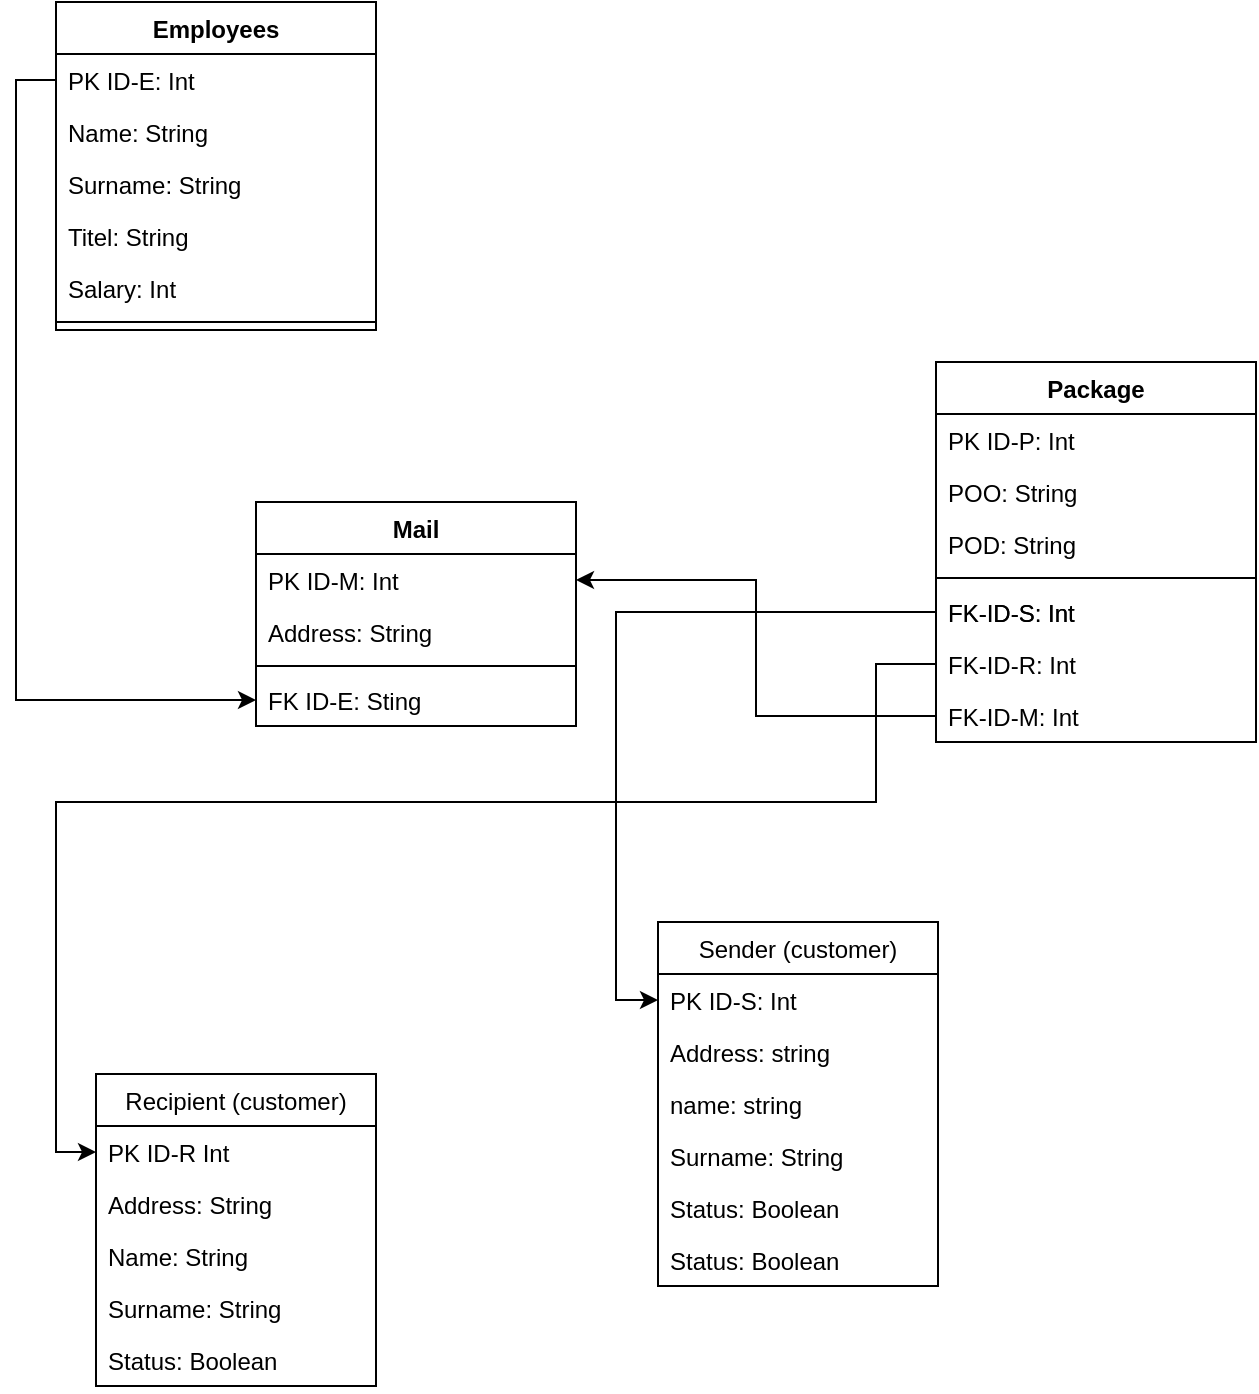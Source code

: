 <mxfile version="13.8.9-1" type="github">
  <diagram id="C5RBs43oDa-KdzZeNtuy" name="Page-1">
    <mxGraphModel dx="1422" dy="791" grid="1" gridSize="10" guides="1" tooltips="1" connect="1" arrows="1" fold="1" page="1" pageScale="1" pageWidth="827" pageHeight="1169" math="0" shadow="0">
      <root>
        <mxCell id="WIyWlLk6GJQsqaUBKTNV-0" />
        <mxCell id="WIyWlLk6GJQsqaUBKTNV-1" parent="WIyWlLk6GJQsqaUBKTNV-0" />
        <mxCell id="-VWasnsC9C1DHDcArmTB-4" value="Sender (customer)" style="swimlane;fontStyle=0;childLayout=stackLayout;horizontal=1;startSize=26;fillColor=none;horizontalStack=0;resizeParent=1;resizeParentMax=0;resizeLast=0;collapsible=1;marginBottom=0;" vertex="1" parent="WIyWlLk6GJQsqaUBKTNV-1">
          <mxGeometry x="381" y="500" width="140" height="182" as="geometry" />
        </mxCell>
        <mxCell id="-VWasnsC9C1DHDcArmTB-5" value="PK ID-S: Int" style="text;strokeColor=none;fillColor=none;align=left;verticalAlign=top;spacingLeft=4;spacingRight=4;overflow=hidden;rotatable=0;points=[[0,0.5],[1,0.5]];portConstraint=eastwest;" vertex="1" parent="-VWasnsC9C1DHDcArmTB-4">
          <mxGeometry y="26" width="140" height="26" as="geometry" />
        </mxCell>
        <mxCell id="-VWasnsC9C1DHDcArmTB-6" value="Address: string" style="text;strokeColor=none;fillColor=none;align=left;verticalAlign=top;spacingLeft=4;spacingRight=4;overflow=hidden;rotatable=0;points=[[0,0.5],[1,0.5]];portConstraint=eastwest;" vertex="1" parent="-VWasnsC9C1DHDcArmTB-4">
          <mxGeometry y="52" width="140" height="26" as="geometry" />
        </mxCell>
        <mxCell id="-VWasnsC9C1DHDcArmTB-16" value="name: string" style="text;strokeColor=none;fillColor=none;align=left;verticalAlign=top;spacingLeft=4;spacingRight=4;overflow=hidden;rotatable=0;points=[[0,0.5],[1,0.5]];portConstraint=eastwest;" vertex="1" parent="-VWasnsC9C1DHDcArmTB-4">
          <mxGeometry y="78" width="140" height="26" as="geometry" />
        </mxCell>
        <mxCell id="-VWasnsC9C1DHDcArmTB-17" value="Surname: String" style="text;strokeColor=none;fillColor=none;align=left;verticalAlign=top;spacingLeft=4;spacingRight=4;overflow=hidden;rotatable=0;points=[[0,0.5],[1,0.5]];portConstraint=eastwest;" vertex="1" parent="-VWasnsC9C1DHDcArmTB-4">
          <mxGeometry y="104" width="140" height="26" as="geometry" />
        </mxCell>
        <mxCell id="-VWasnsC9C1DHDcArmTB-7" value="Status: Boolean" style="text;strokeColor=none;fillColor=none;align=left;verticalAlign=top;spacingLeft=4;spacingRight=4;overflow=hidden;rotatable=0;points=[[0,0.5],[1,0.5]];portConstraint=eastwest;" vertex="1" parent="-VWasnsC9C1DHDcArmTB-4">
          <mxGeometry y="130" width="140" height="26" as="geometry" />
        </mxCell>
        <mxCell id="-VWasnsC9C1DHDcArmTB-20" value="Status: Boolean" style="text;strokeColor=none;fillColor=none;align=left;verticalAlign=top;spacingLeft=4;spacingRight=4;overflow=hidden;rotatable=0;points=[[0,0.5],[1,0.5]];portConstraint=eastwest;" vertex="1" parent="-VWasnsC9C1DHDcArmTB-4">
          <mxGeometry y="156" width="140" height="26" as="geometry" />
        </mxCell>
        <mxCell id="-VWasnsC9C1DHDcArmTB-12" value="Recipient (customer)" style="swimlane;fontStyle=0;childLayout=stackLayout;horizontal=1;startSize=26;fillColor=none;horizontalStack=0;resizeParent=1;resizeParentMax=0;resizeLast=0;collapsible=1;marginBottom=0;" vertex="1" parent="WIyWlLk6GJQsqaUBKTNV-1">
          <mxGeometry x="100" y="576" width="140" height="156" as="geometry" />
        </mxCell>
        <mxCell id="-VWasnsC9C1DHDcArmTB-13" value="PK ID-R Int" style="text;strokeColor=none;fillColor=none;align=left;verticalAlign=top;spacingLeft=4;spacingRight=4;overflow=hidden;rotatable=0;points=[[0,0.5],[1,0.5]];portConstraint=eastwest;" vertex="1" parent="-VWasnsC9C1DHDcArmTB-12">
          <mxGeometry y="26" width="140" height="26" as="geometry" />
        </mxCell>
        <mxCell id="-VWasnsC9C1DHDcArmTB-14" value="Address: String" style="text;strokeColor=none;fillColor=none;align=left;verticalAlign=top;spacingLeft=4;spacingRight=4;overflow=hidden;rotatable=0;points=[[0,0.5],[1,0.5]];portConstraint=eastwest;" vertex="1" parent="-VWasnsC9C1DHDcArmTB-12">
          <mxGeometry y="52" width="140" height="26" as="geometry" />
        </mxCell>
        <mxCell id="-VWasnsC9C1DHDcArmTB-21" value="Name: String" style="text;strokeColor=none;fillColor=none;align=left;verticalAlign=top;spacingLeft=4;spacingRight=4;overflow=hidden;rotatable=0;points=[[0,0.5],[1,0.5]];portConstraint=eastwest;" vertex="1" parent="-VWasnsC9C1DHDcArmTB-12">
          <mxGeometry y="78" width="140" height="26" as="geometry" />
        </mxCell>
        <mxCell id="-VWasnsC9C1DHDcArmTB-22" value="Surname: String" style="text;strokeColor=none;fillColor=none;align=left;verticalAlign=top;spacingLeft=4;spacingRight=4;overflow=hidden;rotatable=0;points=[[0,0.5],[1,0.5]];portConstraint=eastwest;" vertex="1" parent="-VWasnsC9C1DHDcArmTB-12">
          <mxGeometry y="104" width="140" height="26" as="geometry" />
        </mxCell>
        <mxCell id="-VWasnsC9C1DHDcArmTB-15" value="Status: Boolean" style="text;strokeColor=none;fillColor=none;align=left;verticalAlign=top;spacingLeft=4;spacingRight=4;overflow=hidden;rotatable=0;points=[[0,0.5],[1,0.5]];portConstraint=eastwest;" vertex="1" parent="-VWasnsC9C1DHDcArmTB-12">
          <mxGeometry y="130" width="140" height="26" as="geometry" />
        </mxCell>
        <mxCell id="-VWasnsC9C1DHDcArmTB-23" value="Mail" style="swimlane;fontStyle=1;align=center;verticalAlign=top;childLayout=stackLayout;horizontal=1;startSize=26;horizontalStack=0;resizeParent=1;resizeParentMax=0;resizeLast=0;collapsible=1;marginBottom=0;strokeColor=#000000;" vertex="1" parent="WIyWlLk6GJQsqaUBKTNV-1">
          <mxGeometry x="180" y="290" width="160" height="112" as="geometry" />
        </mxCell>
        <mxCell id="-VWasnsC9C1DHDcArmTB-24" value="PK ID-M: Int" style="text;strokeColor=none;fillColor=none;align=left;verticalAlign=top;spacingLeft=4;spacingRight=4;overflow=hidden;rotatable=0;points=[[0,0.5],[1,0.5]];portConstraint=eastwest;" vertex="1" parent="-VWasnsC9C1DHDcArmTB-23">
          <mxGeometry y="26" width="160" height="26" as="geometry" />
        </mxCell>
        <mxCell id="-VWasnsC9C1DHDcArmTB-27" value="Address: String" style="text;strokeColor=none;fillColor=none;align=left;verticalAlign=top;spacingLeft=4;spacingRight=4;overflow=hidden;rotatable=0;points=[[0,0.5],[1,0.5]];portConstraint=eastwest;" vertex="1" parent="-VWasnsC9C1DHDcArmTB-23">
          <mxGeometry y="52" width="160" height="26" as="geometry" />
        </mxCell>
        <mxCell id="-VWasnsC9C1DHDcArmTB-25" value="" style="line;strokeWidth=1;fillColor=none;align=left;verticalAlign=middle;spacingTop=-1;spacingLeft=3;spacingRight=3;rotatable=0;labelPosition=right;points=[];portConstraint=eastwest;" vertex="1" parent="-VWasnsC9C1DHDcArmTB-23">
          <mxGeometry y="78" width="160" height="8" as="geometry" />
        </mxCell>
        <mxCell id="-VWasnsC9C1DHDcArmTB-26" value="FK ID-E: Sting" style="text;strokeColor=none;fillColor=none;align=left;verticalAlign=top;spacingLeft=4;spacingRight=4;overflow=hidden;rotatable=0;points=[[0,0.5],[1,0.5]];portConstraint=eastwest;" vertex="1" parent="-VWasnsC9C1DHDcArmTB-23">
          <mxGeometry y="86" width="160" height="26" as="geometry" />
        </mxCell>
        <mxCell id="-VWasnsC9C1DHDcArmTB-28" value="Package" style="swimlane;fontStyle=1;align=center;verticalAlign=top;childLayout=stackLayout;horizontal=1;startSize=26;horizontalStack=0;resizeParent=1;resizeParentMax=0;resizeLast=0;collapsible=1;marginBottom=0;strokeColor=#000000;" vertex="1" parent="WIyWlLk6GJQsqaUBKTNV-1">
          <mxGeometry x="520" y="220" width="160" height="190" as="geometry" />
        </mxCell>
        <mxCell id="-VWasnsC9C1DHDcArmTB-29" value="PK ID-P: Int" style="text;strokeColor=none;fillColor=none;align=left;verticalAlign=top;spacingLeft=4;spacingRight=4;overflow=hidden;rotatable=0;points=[[0,0.5],[1,0.5]];portConstraint=eastwest;" vertex="1" parent="-VWasnsC9C1DHDcArmTB-28">
          <mxGeometry y="26" width="160" height="26" as="geometry" />
        </mxCell>
        <mxCell id="-VWasnsC9C1DHDcArmTB-34" value="POO: String" style="text;strokeColor=none;fillColor=none;align=left;verticalAlign=top;spacingLeft=4;spacingRight=4;overflow=hidden;rotatable=0;points=[[0,0.5],[1,0.5]];portConstraint=eastwest;" vertex="1" parent="-VWasnsC9C1DHDcArmTB-28">
          <mxGeometry y="52" width="160" height="26" as="geometry" />
        </mxCell>
        <mxCell id="-VWasnsC9C1DHDcArmTB-35" value="POD: String" style="text;strokeColor=none;fillColor=none;align=left;verticalAlign=top;spacingLeft=4;spacingRight=4;overflow=hidden;rotatable=0;points=[[0,0.5],[1,0.5]];portConstraint=eastwest;" vertex="1" parent="-VWasnsC9C1DHDcArmTB-28">
          <mxGeometry y="78" width="160" height="26" as="geometry" />
        </mxCell>
        <mxCell id="-VWasnsC9C1DHDcArmTB-30" value="" style="line;strokeWidth=1;fillColor=none;align=left;verticalAlign=middle;spacingTop=-1;spacingLeft=3;spacingRight=3;rotatable=0;labelPosition=right;points=[];portConstraint=eastwest;" vertex="1" parent="-VWasnsC9C1DHDcArmTB-28">
          <mxGeometry y="104" width="160" height="8" as="geometry" />
        </mxCell>
        <mxCell id="-VWasnsC9C1DHDcArmTB-31" value="FK-ID-S: Int" style="text;strokeColor=none;fillColor=none;align=left;verticalAlign=top;spacingLeft=4;spacingRight=4;overflow=hidden;rotatable=0;points=[[0,0.5],[1,0.5]];portConstraint=eastwest;" vertex="1" parent="-VWasnsC9C1DHDcArmTB-28">
          <mxGeometry y="112" width="160" height="26" as="geometry" />
        </mxCell>
        <mxCell id="-VWasnsC9C1DHDcArmTB-32" value="FK-ID-R: Int" style="text;strokeColor=none;fillColor=none;align=left;verticalAlign=top;spacingLeft=4;spacingRight=4;overflow=hidden;rotatable=0;points=[[0,0.5],[1,0.5]];portConstraint=eastwest;" vertex="1" parent="-VWasnsC9C1DHDcArmTB-28">
          <mxGeometry y="138" width="160" height="26" as="geometry" />
        </mxCell>
        <mxCell id="-VWasnsC9C1DHDcArmTB-33" value="FK-ID-M: Int" style="text;strokeColor=none;fillColor=none;align=left;verticalAlign=top;spacingLeft=4;spacingRight=4;overflow=hidden;rotatable=0;points=[[0,0.5],[1,0.5]];portConstraint=eastwest;" vertex="1" parent="-VWasnsC9C1DHDcArmTB-28">
          <mxGeometry y="164" width="160" height="26" as="geometry" />
        </mxCell>
        <mxCell id="-VWasnsC9C1DHDcArmTB-38" value="Employees" style="swimlane;fontStyle=1;align=center;verticalAlign=top;childLayout=stackLayout;horizontal=1;startSize=26;horizontalStack=0;resizeParent=1;resizeParentMax=0;resizeLast=0;collapsible=1;marginBottom=0;strokeColor=#000000;" vertex="1" parent="WIyWlLk6GJQsqaUBKTNV-1">
          <mxGeometry x="80" y="40" width="160" height="164" as="geometry" />
        </mxCell>
        <mxCell id="-VWasnsC9C1DHDcArmTB-39" value="PK ID-E: Int" style="text;strokeColor=none;fillColor=none;align=left;verticalAlign=top;spacingLeft=4;spacingRight=4;overflow=hidden;rotatable=0;points=[[0,0.5],[1,0.5]];portConstraint=eastwest;" vertex="1" parent="-VWasnsC9C1DHDcArmTB-38">
          <mxGeometry y="26" width="160" height="26" as="geometry" />
        </mxCell>
        <mxCell id="-VWasnsC9C1DHDcArmTB-42" value="Name: String" style="text;strokeColor=none;fillColor=none;align=left;verticalAlign=top;spacingLeft=4;spacingRight=4;overflow=hidden;rotatable=0;points=[[0,0.5],[1,0.5]];portConstraint=eastwest;" vertex="1" parent="-VWasnsC9C1DHDcArmTB-38">
          <mxGeometry y="52" width="160" height="26" as="geometry" />
        </mxCell>
        <mxCell id="-VWasnsC9C1DHDcArmTB-43" value="Surname: String" style="text;strokeColor=none;fillColor=none;align=left;verticalAlign=top;spacingLeft=4;spacingRight=4;overflow=hidden;rotatable=0;points=[[0,0.5],[1,0.5]];portConstraint=eastwest;" vertex="1" parent="-VWasnsC9C1DHDcArmTB-38">
          <mxGeometry y="78" width="160" height="26" as="geometry" />
        </mxCell>
        <mxCell id="-VWasnsC9C1DHDcArmTB-44" value="Titel: String" style="text;strokeColor=none;fillColor=none;align=left;verticalAlign=top;spacingLeft=4;spacingRight=4;overflow=hidden;rotatable=0;points=[[0,0.5],[1,0.5]];portConstraint=eastwest;" vertex="1" parent="-VWasnsC9C1DHDcArmTB-38">
          <mxGeometry y="104" width="160" height="26" as="geometry" />
        </mxCell>
        <mxCell id="-VWasnsC9C1DHDcArmTB-45" value="Salary: Int" style="text;strokeColor=none;fillColor=none;align=left;verticalAlign=top;spacingLeft=4;spacingRight=4;overflow=hidden;rotatable=0;points=[[0,0.5],[1,0.5]];portConstraint=eastwest;" vertex="1" parent="-VWasnsC9C1DHDcArmTB-38">
          <mxGeometry y="130" width="160" height="26" as="geometry" />
        </mxCell>
        <mxCell id="-VWasnsC9C1DHDcArmTB-40" value="" style="line;strokeWidth=1;fillColor=none;align=left;verticalAlign=middle;spacingTop=-1;spacingLeft=3;spacingRight=3;rotatable=0;labelPosition=right;points=[];portConstraint=eastwest;" vertex="1" parent="-VWasnsC9C1DHDcArmTB-38">
          <mxGeometry y="156" width="160" height="8" as="geometry" />
        </mxCell>
        <mxCell id="-VWasnsC9C1DHDcArmTB-48" style="edgeStyle=orthogonalEdgeStyle;rounded=0;orthogonalLoop=1;jettySize=auto;html=1;exitX=0;exitY=0.5;exitDx=0;exitDy=0;entryX=0;entryY=0.5;entryDx=0;entryDy=0;" edge="1" parent="WIyWlLk6GJQsqaUBKTNV-1" source="-VWasnsC9C1DHDcArmTB-32" target="-VWasnsC9C1DHDcArmTB-13">
          <mxGeometry relative="1" as="geometry">
            <Array as="points">
              <mxPoint x="490" y="371" />
              <mxPoint x="490" y="440" />
              <mxPoint x="80" y="440" />
              <mxPoint x="80" y="615" />
            </Array>
          </mxGeometry>
        </mxCell>
        <mxCell id="-VWasnsC9C1DHDcArmTB-49" style="edgeStyle=orthogonalEdgeStyle;rounded=0;orthogonalLoop=1;jettySize=auto;html=1;exitX=0;exitY=0.5;exitDx=0;exitDy=0;entryX=1;entryY=0.5;entryDx=0;entryDy=0;" edge="1" parent="WIyWlLk6GJQsqaUBKTNV-1" source="-VWasnsC9C1DHDcArmTB-33" target="-VWasnsC9C1DHDcArmTB-24">
          <mxGeometry relative="1" as="geometry" />
        </mxCell>
        <mxCell id="-VWasnsC9C1DHDcArmTB-50" style="edgeStyle=orthogonalEdgeStyle;rounded=0;orthogonalLoop=1;jettySize=auto;html=1;exitX=0;exitY=0.5;exitDx=0;exitDy=0;entryX=0;entryY=0.5;entryDx=0;entryDy=0;" edge="1" parent="WIyWlLk6GJQsqaUBKTNV-1" source="-VWasnsC9C1DHDcArmTB-31" target="-VWasnsC9C1DHDcArmTB-5">
          <mxGeometry relative="1" as="geometry">
            <Array as="points">
              <mxPoint x="360" y="345" />
              <mxPoint x="360" y="539" />
            </Array>
          </mxGeometry>
        </mxCell>
        <mxCell id="-VWasnsC9C1DHDcArmTB-51" style="edgeStyle=orthogonalEdgeStyle;rounded=0;orthogonalLoop=1;jettySize=auto;html=1;exitX=0;exitY=0.5;exitDx=0;exitDy=0;entryX=0;entryY=0.5;entryDx=0;entryDy=0;" edge="1" parent="WIyWlLk6GJQsqaUBKTNV-1" source="-VWasnsC9C1DHDcArmTB-39" target="-VWasnsC9C1DHDcArmTB-26">
          <mxGeometry relative="1" as="geometry">
            <mxPoint x="100" y="360" as="targetPoint" />
          </mxGeometry>
        </mxCell>
        <mxCell id="-VWasnsC9C1DHDcArmTB-54" value="FK-ID-S: Int" style="text;strokeColor=none;fillColor=none;align=left;verticalAlign=top;spacingLeft=4;spacingRight=4;overflow=hidden;rotatable=0;points=[[0,0.5],[1,0.5]];portConstraint=eastwest;" vertex="1" parent="WIyWlLk6GJQsqaUBKTNV-1">
          <mxGeometry x="520" y="332" width="160" height="26" as="geometry" />
        </mxCell>
      </root>
    </mxGraphModel>
  </diagram>
</mxfile>
